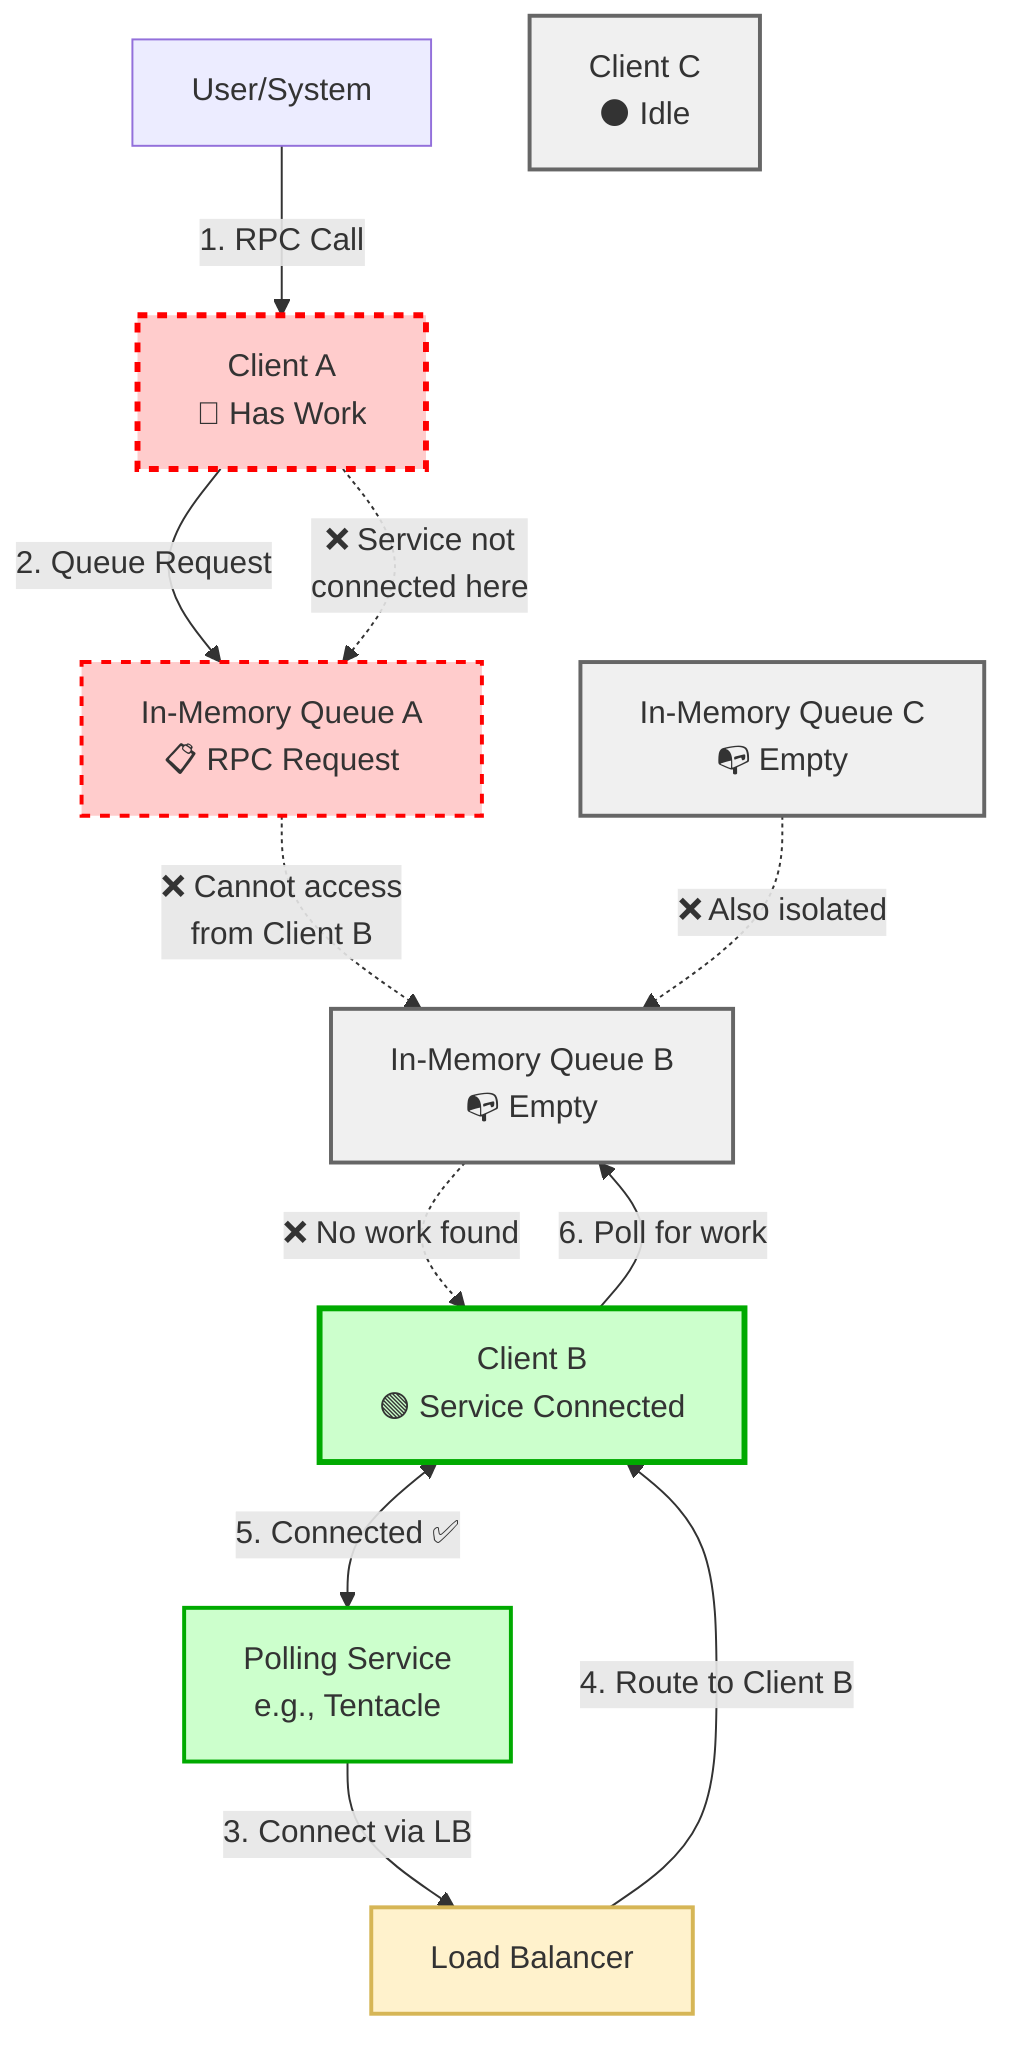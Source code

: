 graph TD
    U[User/System]
    LB[Load Balancer]
    A[Client A<br/>🔴 Has Work]
    B[Client B<br/>🟢 Service Connected]
    C[Client C<br/>⚫ Idle]
    S[Polling Service<br/>e.g., Tentacle]
    
    QA[In-Memory Queue A<br/>📋 RPC Request]
    QB[In-Memory Queue B<br/>📭 Empty]
    QC[In-Memory Queue C<br/>📭 Empty]
    
    U -->|"1. RPC Call"| A
    A -->|"2. Queue Request"| QA
    
    S -->|"3. Connect via LB"| LB
    LB -->|"4. Route to Client B"| B
    B <-->|"5. Connected ✅"| S
    
    B -->|"6. Poll for work"| QB
    QB -.->|"❌ No work found"| B
    
    QA -.->|"❌ Cannot access<br/>from Client B"| QB
    QC -.->|"❌ Also isolated"| QB
    
    A -.->|"❌ Service not<br/>connected here"| QA
    
    style A fill:#ffcccc,stroke:#ff0000,stroke-width:3px
    style B fill:#ccffcc,stroke:#00aa00,stroke-width:3px
    style C fill:#f0f0f0,stroke:#666666,stroke-width:2px
    style QA fill:#ffcccc,stroke:#ff0000,stroke-width:2px
    style QB fill:#f0f0f0,stroke:#666666,stroke-width:2px
    style QC fill:#f0f0f0,stroke:#666666,stroke-width:2px
    style LB fill:#fff2cc,stroke:#d6b656,stroke-width:2px
    style S fill:#ccffcc,stroke:#00aa00,stroke-width:2px
    
    classDef problem fill:#ffeeee,stroke:#ff0000,stroke-width:2px,stroke-dasharray: 5 5
    classDef working fill:#eeffee,stroke:#00aa00,stroke-width:2px
    classDef neutral fill:#f9f9f9,stroke:#666666,stroke-width:1px
    
    class A,QA problem
    class B,S working
    class C,QB,QC neutral